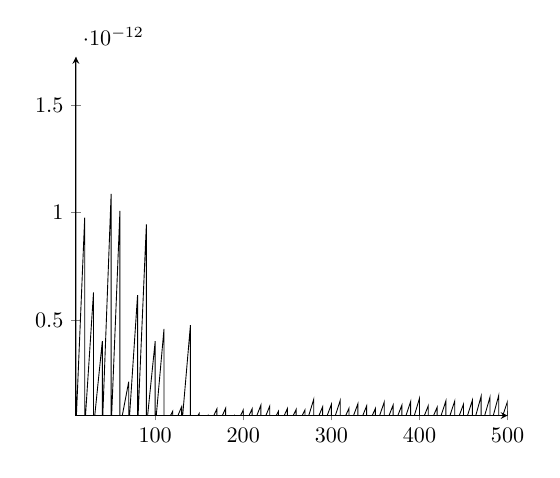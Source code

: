 \begin{tikzpicture}[scale=0.8]
\begin{axis}[axis lines=middle, xmin=10, xmax=500, ymin=5.702e-14, ymax=1.723e-12]
\addplot[forget plot]
table{%
10 1.723e-12
10.0 0.0
20 9.763e-13
20.0 0.0
30 6.291e-13
30.0 0.0
40 4.022e-13
40.0 0.0
50 1.087e-12
50.0 0.0
60 1.008e-12
60.0 0.0
70 2.148e-13
70.0 0.0
80 6.163e-13
80.0 0.0
90 9.449e-13
90.0 0.0
100 4.022e-13
100.0 0.0
110 4.592e-13
110.0 0.0
120 7.775e-14
120.0 0.0
130 9.772e-14
130.0 0.0
140 4.769e-13
140.0 0.0
150 6.719e-14
150.0 0.0
160 5.845e-14
160.0 0.0
170 8.754e-14
170.0 0.0
180 9.139e-14
180.0 0.0
190 5.702e-14
190.0 0.0
200 8.329e-14
200.0 0.0
210 8.789e-14
210.0 0.0
220 1.058e-13
220.0 0.0
230 1.008e-13
230.0 0.0
240 7.755e-14
240.0 0.0
250 8.89e-14
250.0 0.0
260 8.541e-14
260.0 0.0
270 8.273e-14
270.0 0.0
280 1.329e-13
280.0 0.0
290 9.708e-14
290.0 0.0
300 1.092e-13
300.0 0.0
310 1.269e-13
310.0 0.0
320 9.097e-14
320.0 0.0
330 1.108e-13
330.0 0.0
340 1.016e-13
340.0 0.0
350 9.01e-14
350.0 0.0
360 1.197e-13
360.0 0.0
370 1.051e-13
370.0 0.0
380 1.052e-13
380.0 0.0
390 1.226e-13
390.0 0.0
400 1.372e-13
400.0 0.0
410 1.029e-13
410.0 0.0
420 9.54e-14
420.0 0.0
430 1.256e-13
430.0 0.0
440 1.247e-13
440.0 0.0
450 1.103e-13
450.0 0.0
460 1.277e-13
460.0 0.0
470 1.472e-13
470.0 0.0
480 1.426e-13
480.0 0.0
490 1.516e-13
490.0 0.0
500 1.239e-13
500.0 0.0
};
\end{axis}
\end{tikzpicture}

